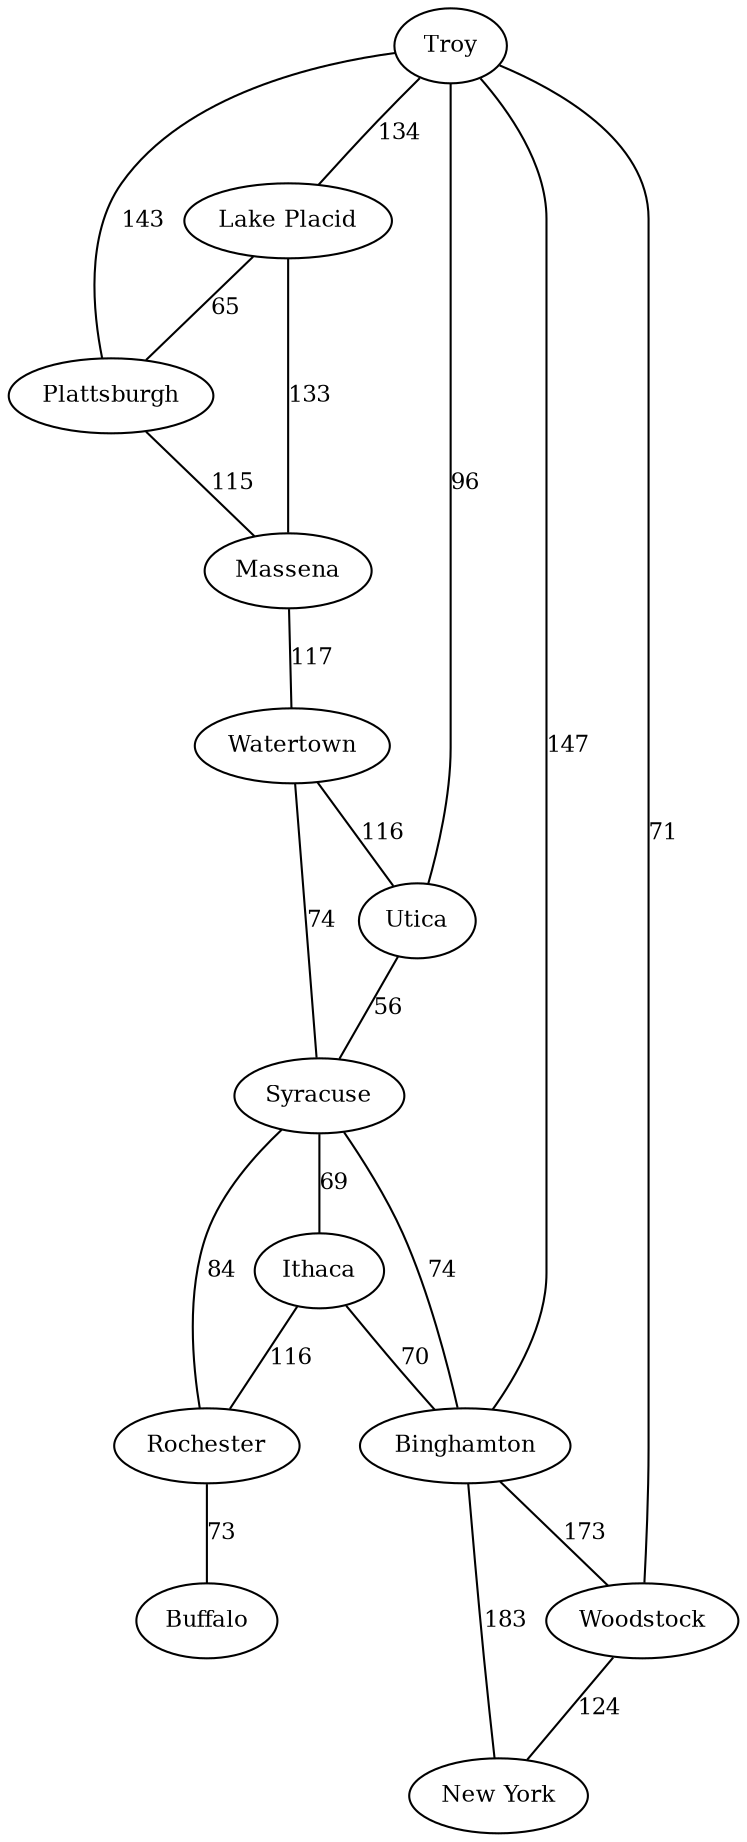 graph G {
0[label="Troy", pos="460,193", fontsize="11"];
1[label="Lake Placid", pos="432,338", fontsize="11"];
2[label="Plattsburgh", pos="480,378", fontsize="11"];
3[label="Massena", pos="352,400", fontsize="11"];
4[label="Watertown", pos="262,309", fontsize="11"];
5[label="Utica", pos="322,228", fontsize="11"];
6[label="Syracuse", pos="241,222", fontsize="11"];
7[label="Rochester", pos="111,234", fontsize="11"];
8[label="Buffalo", pos="0,208", fontsize="11"];
9[label="Ithaca", pos="209,166", fontsize="11"];
10[label="Binghamton", pos="262,134", fontsize="11"];
11[label="Woodstock", pos="422,128", fontsize="11"];
12[label="New York", pos="437,0", fontsize="11"];
0--5 [label="96", fontsize="11"];
0--1 [label="134", fontsize="11"];
0--2 [label="143", fontsize="11"];
1--2 [label="65", fontsize="11"];
2--3 [label="115", fontsize="11"];
1--3 [label="133", fontsize="11"];
3--4 [label="117", fontsize="11"];
4--5 [label="116", fontsize="11"];
4--6 [label="74", fontsize="11"];
5--6 [label="56", fontsize="11"];
6--7 [label="84", fontsize="11"];
7--8 [label="73", fontsize="11"];
6--9 [label="69", fontsize="11"];
9--10 [label="70", fontsize="11"];
9--7 [label="116", fontsize="11"];
10--0 [label="147", fontsize="11"];
10--11 [label="173", fontsize="11"];
10--12 [label="183", fontsize="11"];
6--10 [label="74", fontsize="11"];
11--0 [label="71", fontsize="11"];
11--12 [label="124", fontsize="11"];
}
